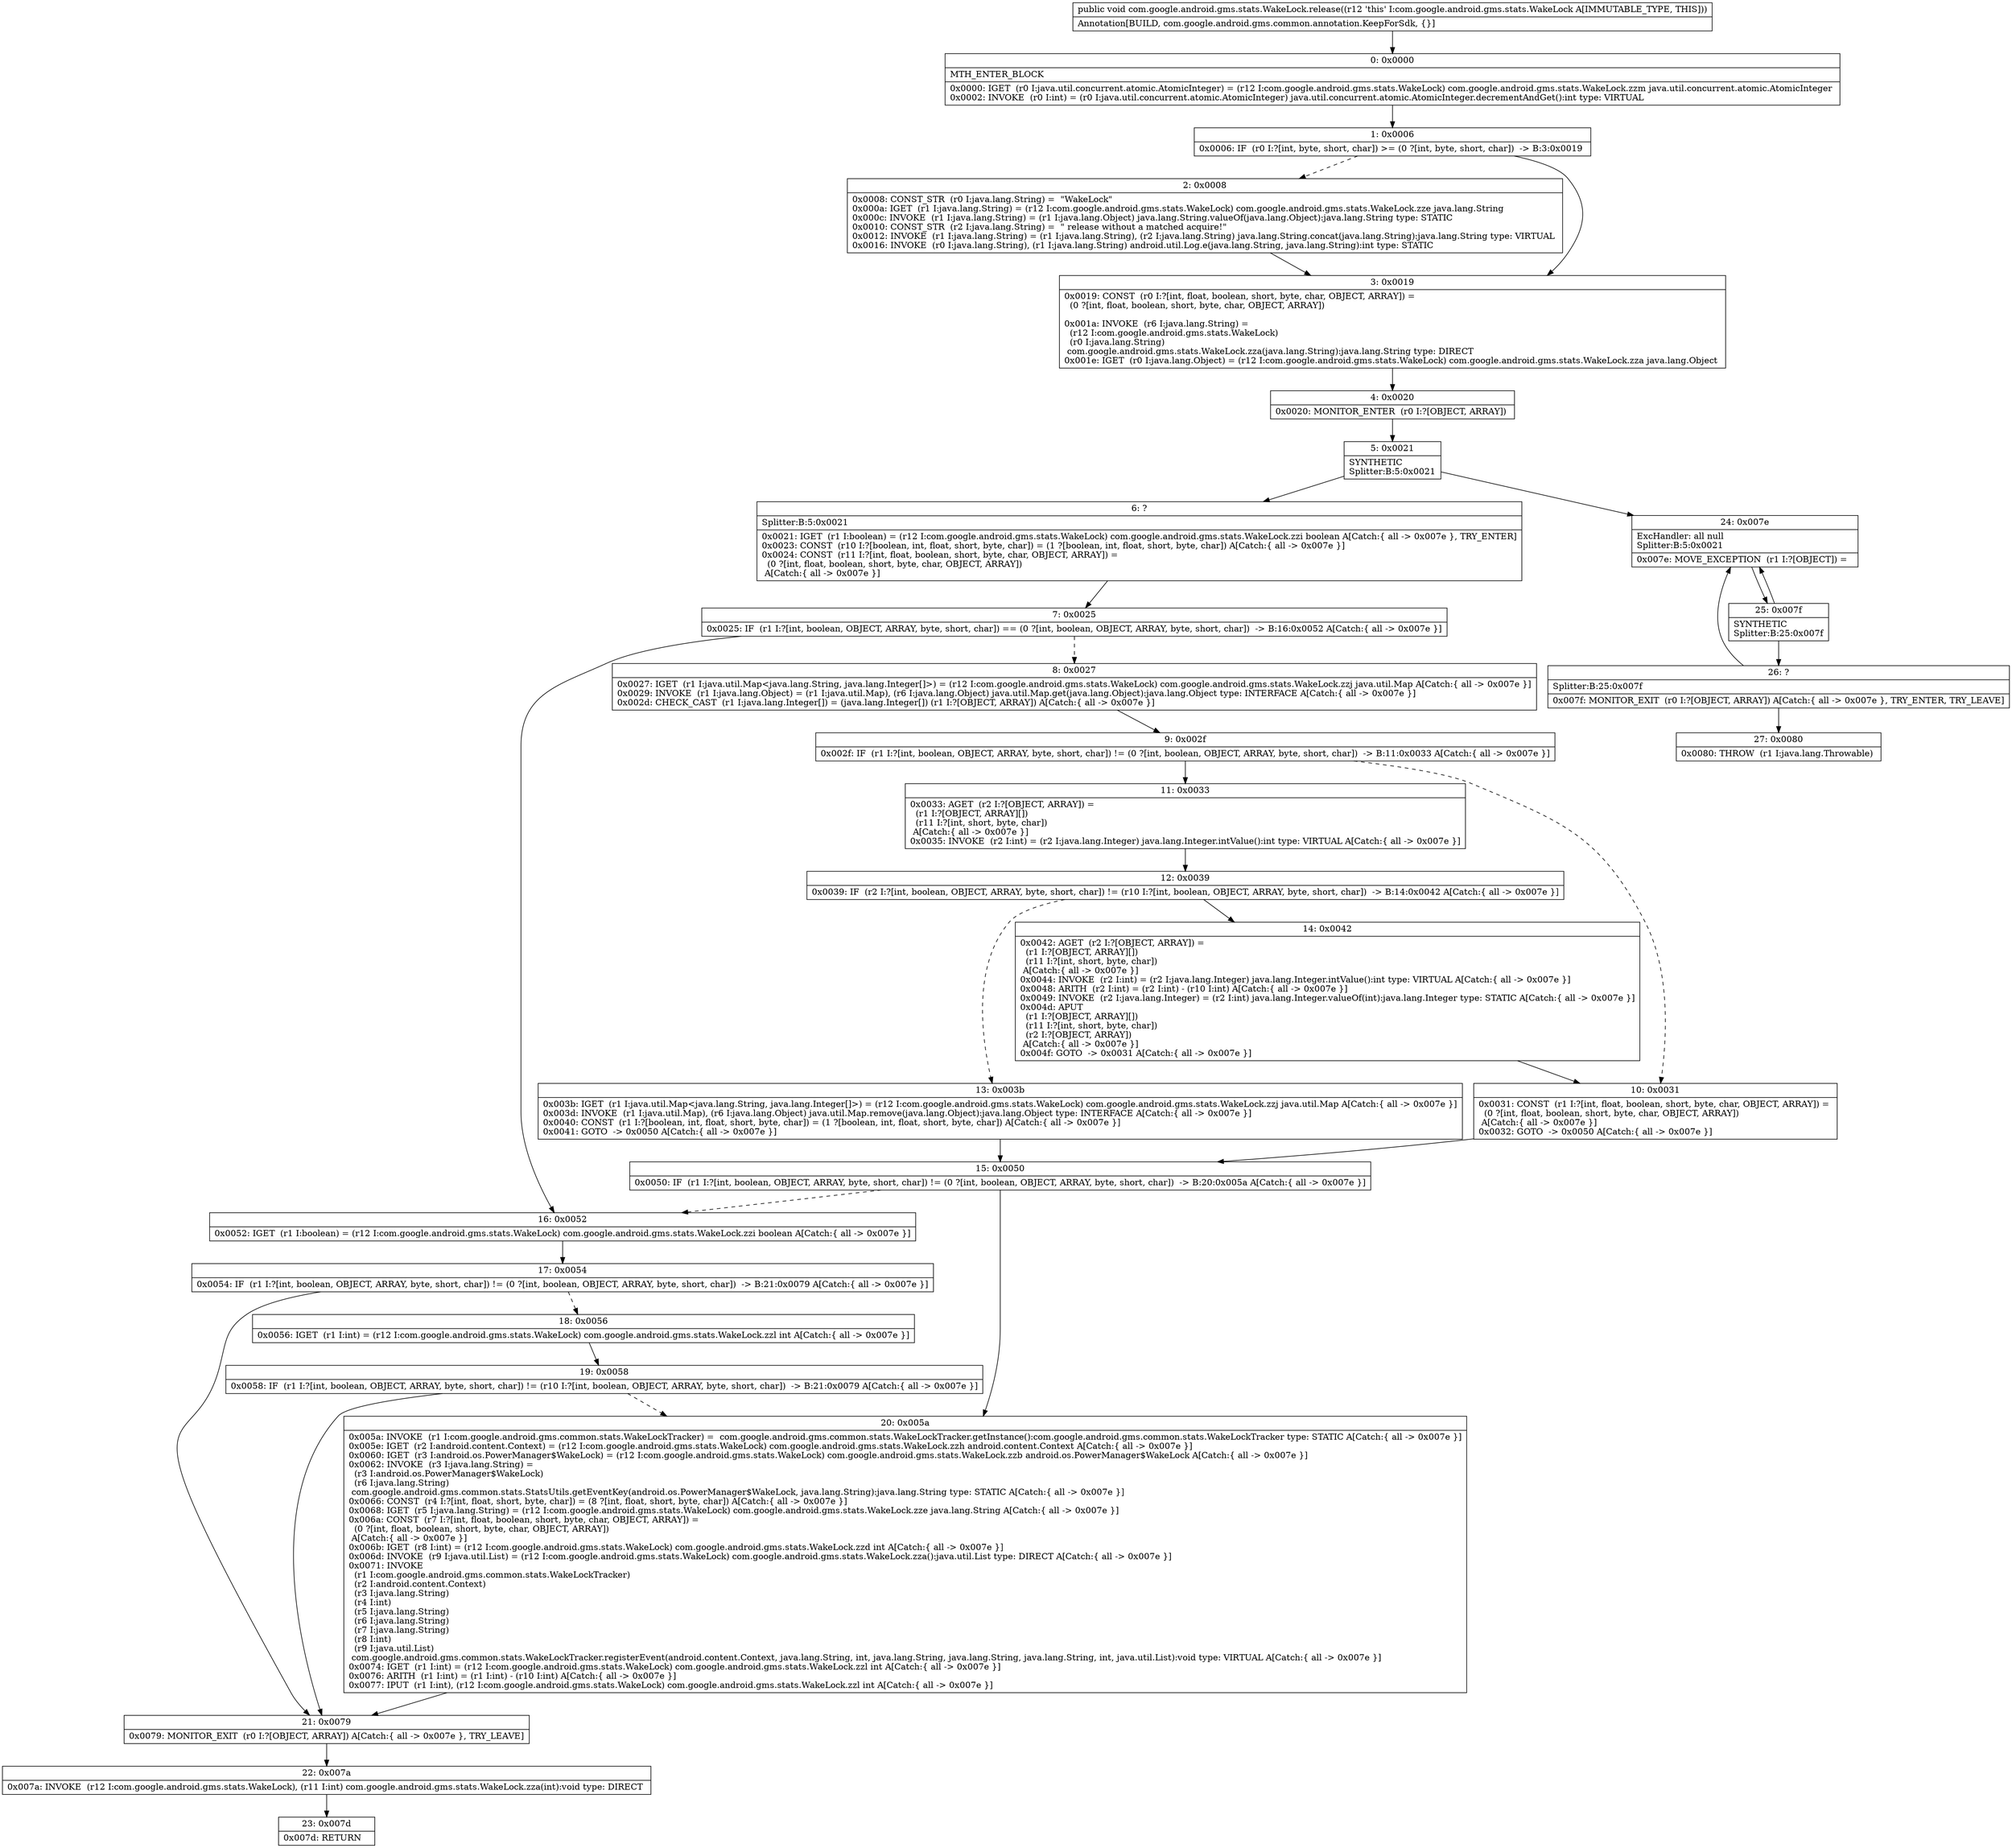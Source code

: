 digraph "CFG forcom.google.android.gms.stats.WakeLock.release()V" {
Node_0 [shape=record,label="{0\:\ 0x0000|MTH_ENTER_BLOCK\l|0x0000: IGET  (r0 I:java.util.concurrent.atomic.AtomicInteger) = (r12 I:com.google.android.gms.stats.WakeLock) com.google.android.gms.stats.WakeLock.zzm java.util.concurrent.atomic.AtomicInteger \l0x0002: INVOKE  (r0 I:int) = (r0 I:java.util.concurrent.atomic.AtomicInteger) java.util.concurrent.atomic.AtomicInteger.decrementAndGet():int type: VIRTUAL \l}"];
Node_1 [shape=record,label="{1\:\ 0x0006|0x0006: IF  (r0 I:?[int, byte, short, char]) \>= (0 ?[int, byte, short, char])  \-\> B:3:0x0019 \l}"];
Node_2 [shape=record,label="{2\:\ 0x0008|0x0008: CONST_STR  (r0 I:java.lang.String) =  \"WakeLock\" \l0x000a: IGET  (r1 I:java.lang.String) = (r12 I:com.google.android.gms.stats.WakeLock) com.google.android.gms.stats.WakeLock.zze java.lang.String \l0x000c: INVOKE  (r1 I:java.lang.String) = (r1 I:java.lang.Object) java.lang.String.valueOf(java.lang.Object):java.lang.String type: STATIC \l0x0010: CONST_STR  (r2 I:java.lang.String) =  \" release without a matched acquire!\" \l0x0012: INVOKE  (r1 I:java.lang.String) = (r1 I:java.lang.String), (r2 I:java.lang.String) java.lang.String.concat(java.lang.String):java.lang.String type: VIRTUAL \l0x0016: INVOKE  (r0 I:java.lang.String), (r1 I:java.lang.String) android.util.Log.e(java.lang.String, java.lang.String):int type: STATIC \l}"];
Node_3 [shape=record,label="{3\:\ 0x0019|0x0019: CONST  (r0 I:?[int, float, boolean, short, byte, char, OBJECT, ARRAY]) = \l  (0 ?[int, float, boolean, short, byte, char, OBJECT, ARRAY])\l \l0x001a: INVOKE  (r6 I:java.lang.String) = \l  (r12 I:com.google.android.gms.stats.WakeLock)\l  (r0 I:java.lang.String)\l com.google.android.gms.stats.WakeLock.zza(java.lang.String):java.lang.String type: DIRECT \l0x001e: IGET  (r0 I:java.lang.Object) = (r12 I:com.google.android.gms.stats.WakeLock) com.google.android.gms.stats.WakeLock.zza java.lang.Object \l}"];
Node_4 [shape=record,label="{4\:\ 0x0020|0x0020: MONITOR_ENTER  (r0 I:?[OBJECT, ARRAY]) \l}"];
Node_5 [shape=record,label="{5\:\ 0x0021|SYNTHETIC\lSplitter:B:5:0x0021\l}"];
Node_6 [shape=record,label="{6\:\ ?|Splitter:B:5:0x0021\l|0x0021: IGET  (r1 I:boolean) = (r12 I:com.google.android.gms.stats.WakeLock) com.google.android.gms.stats.WakeLock.zzi boolean A[Catch:\{ all \-\> 0x007e \}, TRY_ENTER]\l0x0023: CONST  (r10 I:?[boolean, int, float, short, byte, char]) = (1 ?[boolean, int, float, short, byte, char]) A[Catch:\{ all \-\> 0x007e \}]\l0x0024: CONST  (r11 I:?[int, float, boolean, short, byte, char, OBJECT, ARRAY]) = \l  (0 ?[int, float, boolean, short, byte, char, OBJECT, ARRAY])\l A[Catch:\{ all \-\> 0x007e \}]\l}"];
Node_7 [shape=record,label="{7\:\ 0x0025|0x0025: IF  (r1 I:?[int, boolean, OBJECT, ARRAY, byte, short, char]) == (0 ?[int, boolean, OBJECT, ARRAY, byte, short, char])  \-\> B:16:0x0052 A[Catch:\{ all \-\> 0x007e \}]\l}"];
Node_8 [shape=record,label="{8\:\ 0x0027|0x0027: IGET  (r1 I:java.util.Map\<java.lang.String, java.lang.Integer[]\>) = (r12 I:com.google.android.gms.stats.WakeLock) com.google.android.gms.stats.WakeLock.zzj java.util.Map A[Catch:\{ all \-\> 0x007e \}]\l0x0029: INVOKE  (r1 I:java.lang.Object) = (r1 I:java.util.Map), (r6 I:java.lang.Object) java.util.Map.get(java.lang.Object):java.lang.Object type: INTERFACE A[Catch:\{ all \-\> 0x007e \}]\l0x002d: CHECK_CAST  (r1 I:java.lang.Integer[]) = (java.lang.Integer[]) (r1 I:?[OBJECT, ARRAY]) A[Catch:\{ all \-\> 0x007e \}]\l}"];
Node_9 [shape=record,label="{9\:\ 0x002f|0x002f: IF  (r1 I:?[int, boolean, OBJECT, ARRAY, byte, short, char]) != (0 ?[int, boolean, OBJECT, ARRAY, byte, short, char])  \-\> B:11:0x0033 A[Catch:\{ all \-\> 0x007e \}]\l}"];
Node_10 [shape=record,label="{10\:\ 0x0031|0x0031: CONST  (r1 I:?[int, float, boolean, short, byte, char, OBJECT, ARRAY]) = \l  (0 ?[int, float, boolean, short, byte, char, OBJECT, ARRAY])\l A[Catch:\{ all \-\> 0x007e \}]\l0x0032: GOTO  \-\> 0x0050 A[Catch:\{ all \-\> 0x007e \}]\l}"];
Node_11 [shape=record,label="{11\:\ 0x0033|0x0033: AGET  (r2 I:?[OBJECT, ARRAY]) = \l  (r1 I:?[OBJECT, ARRAY][])\l  (r11 I:?[int, short, byte, char])\l A[Catch:\{ all \-\> 0x007e \}]\l0x0035: INVOKE  (r2 I:int) = (r2 I:java.lang.Integer) java.lang.Integer.intValue():int type: VIRTUAL A[Catch:\{ all \-\> 0x007e \}]\l}"];
Node_12 [shape=record,label="{12\:\ 0x0039|0x0039: IF  (r2 I:?[int, boolean, OBJECT, ARRAY, byte, short, char]) != (r10 I:?[int, boolean, OBJECT, ARRAY, byte, short, char])  \-\> B:14:0x0042 A[Catch:\{ all \-\> 0x007e \}]\l}"];
Node_13 [shape=record,label="{13\:\ 0x003b|0x003b: IGET  (r1 I:java.util.Map\<java.lang.String, java.lang.Integer[]\>) = (r12 I:com.google.android.gms.stats.WakeLock) com.google.android.gms.stats.WakeLock.zzj java.util.Map A[Catch:\{ all \-\> 0x007e \}]\l0x003d: INVOKE  (r1 I:java.util.Map), (r6 I:java.lang.Object) java.util.Map.remove(java.lang.Object):java.lang.Object type: INTERFACE A[Catch:\{ all \-\> 0x007e \}]\l0x0040: CONST  (r1 I:?[boolean, int, float, short, byte, char]) = (1 ?[boolean, int, float, short, byte, char]) A[Catch:\{ all \-\> 0x007e \}]\l0x0041: GOTO  \-\> 0x0050 A[Catch:\{ all \-\> 0x007e \}]\l}"];
Node_14 [shape=record,label="{14\:\ 0x0042|0x0042: AGET  (r2 I:?[OBJECT, ARRAY]) = \l  (r1 I:?[OBJECT, ARRAY][])\l  (r11 I:?[int, short, byte, char])\l A[Catch:\{ all \-\> 0x007e \}]\l0x0044: INVOKE  (r2 I:int) = (r2 I:java.lang.Integer) java.lang.Integer.intValue():int type: VIRTUAL A[Catch:\{ all \-\> 0x007e \}]\l0x0048: ARITH  (r2 I:int) = (r2 I:int) \- (r10 I:int) A[Catch:\{ all \-\> 0x007e \}]\l0x0049: INVOKE  (r2 I:java.lang.Integer) = (r2 I:int) java.lang.Integer.valueOf(int):java.lang.Integer type: STATIC A[Catch:\{ all \-\> 0x007e \}]\l0x004d: APUT  \l  (r1 I:?[OBJECT, ARRAY][])\l  (r11 I:?[int, short, byte, char])\l  (r2 I:?[OBJECT, ARRAY])\l A[Catch:\{ all \-\> 0x007e \}]\l0x004f: GOTO  \-\> 0x0031 A[Catch:\{ all \-\> 0x007e \}]\l}"];
Node_15 [shape=record,label="{15\:\ 0x0050|0x0050: IF  (r1 I:?[int, boolean, OBJECT, ARRAY, byte, short, char]) != (0 ?[int, boolean, OBJECT, ARRAY, byte, short, char])  \-\> B:20:0x005a A[Catch:\{ all \-\> 0x007e \}]\l}"];
Node_16 [shape=record,label="{16\:\ 0x0052|0x0052: IGET  (r1 I:boolean) = (r12 I:com.google.android.gms.stats.WakeLock) com.google.android.gms.stats.WakeLock.zzi boolean A[Catch:\{ all \-\> 0x007e \}]\l}"];
Node_17 [shape=record,label="{17\:\ 0x0054|0x0054: IF  (r1 I:?[int, boolean, OBJECT, ARRAY, byte, short, char]) != (0 ?[int, boolean, OBJECT, ARRAY, byte, short, char])  \-\> B:21:0x0079 A[Catch:\{ all \-\> 0x007e \}]\l}"];
Node_18 [shape=record,label="{18\:\ 0x0056|0x0056: IGET  (r1 I:int) = (r12 I:com.google.android.gms.stats.WakeLock) com.google.android.gms.stats.WakeLock.zzl int A[Catch:\{ all \-\> 0x007e \}]\l}"];
Node_19 [shape=record,label="{19\:\ 0x0058|0x0058: IF  (r1 I:?[int, boolean, OBJECT, ARRAY, byte, short, char]) != (r10 I:?[int, boolean, OBJECT, ARRAY, byte, short, char])  \-\> B:21:0x0079 A[Catch:\{ all \-\> 0x007e \}]\l}"];
Node_20 [shape=record,label="{20\:\ 0x005a|0x005a: INVOKE  (r1 I:com.google.android.gms.common.stats.WakeLockTracker) =  com.google.android.gms.common.stats.WakeLockTracker.getInstance():com.google.android.gms.common.stats.WakeLockTracker type: STATIC A[Catch:\{ all \-\> 0x007e \}]\l0x005e: IGET  (r2 I:android.content.Context) = (r12 I:com.google.android.gms.stats.WakeLock) com.google.android.gms.stats.WakeLock.zzh android.content.Context A[Catch:\{ all \-\> 0x007e \}]\l0x0060: IGET  (r3 I:android.os.PowerManager$WakeLock) = (r12 I:com.google.android.gms.stats.WakeLock) com.google.android.gms.stats.WakeLock.zzb android.os.PowerManager$WakeLock A[Catch:\{ all \-\> 0x007e \}]\l0x0062: INVOKE  (r3 I:java.lang.String) = \l  (r3 I:android.os.PowerManager$WakeLock)\l  (r6 I:java.lang.String)\l com.google.android.gms.common.stats.StatsUtils.getEventKey(android.os.PowerManager$WakeLock, java.lang.String):java.lang.String type: STATIC A[Catch:\{ all \-\> 0x007e \}]\l0x0066: CONST  (r4 I:?[int, float, short, byte, char]) = (8 ?[int, float, short, byte, char]) A[Catch:\{ all \-\> 0x007e \}]\l0x0068: IGET  (r5 I:java.lang.String) = (r12 I:com.google.android.gms.stats.WakeLock) com.google.android.gms.stats.WakeLock.zze java.lang.String A[Catch:\{ all \-\> 0x007e \}]\l0x006a: CONST  (r7 I:?[int, float, boolean, short, byte, char, OBJECT, ARRAY]) = \l  (0 ?[int, float, boolean, short, byte, char, OBJECT, ARRAY])\l A[Catch:\{ all \-\> 0x007e \}]\l0x006b: IGET  (r8 I:int) = (r12 I:com.google.android.gms.stats.WakeLock) com.google.android.gms.stats.WakeLock.zzd int A[Catch:\{ all \-\> 0x007e \}]\l0x006d: INVOKE  (r9 I:java.util.List) = (r12 I:com.google.android.gms.stats.WakeLock) com.google.android.gms.stats.WakeLock.zza():java.util.List type: DIRECT A[Catch:\{ all \-\> 0x007e \}]\l0x0071: INVOKE  \l  (r1 I:com.google.android.gms.common.stats.WakeLockTracker)\l  (r2 I:android.content.Context)\l  (r3 I:java.lang.String)\l  (r4 I:int)\l  (r5 I:java.lang.String)\l  (r6 I:java.lang.String)\l  (r7 I:java.lang.String)\l  (r8 I:int)\l  (r9 I:java.util.List)\l com.google.android.gms.common.stats.WakeLockTracker.registerEvent(android.content.Context, java.lang.String, int, java.lang.String, java.lang.String, java.lang.String, int, java.util.List):void type: VIRTUAL A[Catch:\{ all \-\> 0x007e \}]\l0x0074: IGET  (r1 I:int) = (r12 I:com.google.android.gms.stats.WakeLock) com.google.android.gms.stats.WakeLock.zzl int A[Catch:\{ all \-\> 0x007e \}]\l0x0076: ARITH  (r1 I:int) = (r1 I:int) \- (r10 I:int) A[Catch:\{ all \-\> 0x007e \}]\l0x0077: IPUT  (r1 I:int), (r12 I:com.google.android.gms.stats.WakeLock) com.google.android.gms.stats.WakeLock.zzl int A[Catch:\{ all \-\> 0x007e \}]\l}"];
Node_21 [shape=record,label="{21\:\ 0x0079|0x0079: MONITOR_EXIT  (r0 I:?[OBJECT, ARRAY]) A[Catch:\{ all \-\> 0x007e \}, TRY_LEAVE]\l}"];
Node_22 [shape=record,label="{22\:\ 0x007a|0x007a: INVOKE  (r12 I:com.google.android.gms.stats.WakeLock), (r11 I:int) com.google.android.gms.stats.WakeLock.zza(int):void type: DIRECT \l}"];
Node_23 [shape=record,label="{23\:\ 0x007d|0x007d: RETURN   \l}"];
Node_24 [shape=record,label="{24\:\ 0x007e|ExcHandler: all null\lSplitter:B:5:0x0021\l|0x007e: MOVE_EXCEPTION  (r1 I:?[OBJECT]) =  \l}"];
Node_25 [shape=record,label="{25\:\ 0x007f|SYNTHETIC\lSplitter:B:25:0x007f\l}"];
Node_26 [shape=record,label="{26\:\ ?|Splitter:B:25:0x007f\l|0x007f: MONITOR_EXIT  (r0 I:?[OBJECT, ARRAY]) A[Catch:\{ all \-\> 0x007e \}, TRY_ENTER, TRY_LEAVE]\l}"];
Node_27 [shape=record,label="{27\:\ 0x0080|0x0080: THROW  (r1 I:java.lang.Throwable) \l}"];
MethodNode[shape=record,label="{public void com.google.android.gms.stats.WakeLock.release((r12 'this' I:com.google.android.gms.stats.WakeLock A[IMMUTABLE_TYPE, THIS]))  | Annotation[BUILD, com.google.android.gms.common.annotation.KeepForSdk, \{\}]\l}"];
MethodNode -> Node_0;
Node_0 -> Node_1;
Node_1 -> Node_2[style=dashed];
Node_1 -> Node_3;
Node_2 -> Node_3;
Node_3 -> Node_4;
Node_4 -> Node_5;
Node_5 -> Node_6;
Node_5 -> Node_24;
Node_6 -> Node_7;
Node_7 -> Node_8[style=dashed];
Node_7 -> Node_16;
Node_8 -> Node_9;
Node_9 -> Node_10[style=dashed];
Node_9 -> Node_11;
Node_10 -> Node_15;
Node_11 -> Node_12;
Node_12 -> Node_13[style=dashed];
Node_12 -> Node_14;
Node_13 -> Node_15;
Node_14 -> Node_10;
Node_15 -> Node_16[style=dashed];
Node_15 -> Node_20;
Node_16 -> Node_17;
Node_17 -> Node_18[style=dashed];
Node_17 -> Node_21;
Node_18 -> Node_19;
Node_19 -> Node_20[style=dashed];
Node_19 -> Node_21;
Node_20 -> Node_21;
Node_21 -> Node_22;
Node_22 -> Node_23;
Node_24 -> Node_25;
Node_25 -> Node_26;
Node_25 -> Node_24;
Node_26 -> Node_27;
Node_26 -> Node_24;
}

